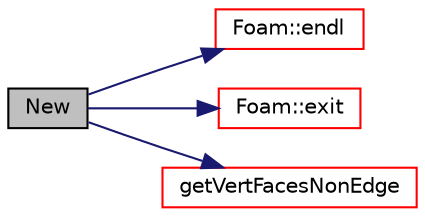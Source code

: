 digraph "New"
{
  bgcolor="transparent";
  edge [fontname="Helvetica",fontsize="10",labelfontname="Helvetica",labelfontsize="10"];
  node [fontname="Helvetica",fontsize="10",shape=record];
  rankdir="LR";
  Node624 [label="New",height=0.2,width=0.4,color="black", fillcolor="grey75", style="filled", fontcolor="black"];
  Node624 -> Node625 [color="midnightblue",fontsize="10",style="solid",fontname="Helvetica"];
  Node625 [label="Foam::endl",height=0.2,width=0.4,color="red",URL="$a21851.html#a2db8fe02a0d3909e9351bb4275b23ce4",tooltip="Add newline and flush stream. "];
  Node624 -> Node627 [color="midnightblue",fontsize="10",style="solid",fontname="Helvetica"];
  Node627 [label="Foam::exit",height=0.2,width=0.4,color="red",URL="$a21851.html#a06ca7250d8e89caf05243ec094843642"];
  Node624 -> Node674 [color="midnightblue",fontsize="10",style="solid",fontname="Helvetica"];
  Node674 [label="getVertFacesNonEdge",height=0.2,width=0.4,color="red",URL="$a22217.html#ad48a4f0cff437552d951a210e548feff",tooltip="Get faces (on cell) connected to vertI which are not using edgeI. "];
}
